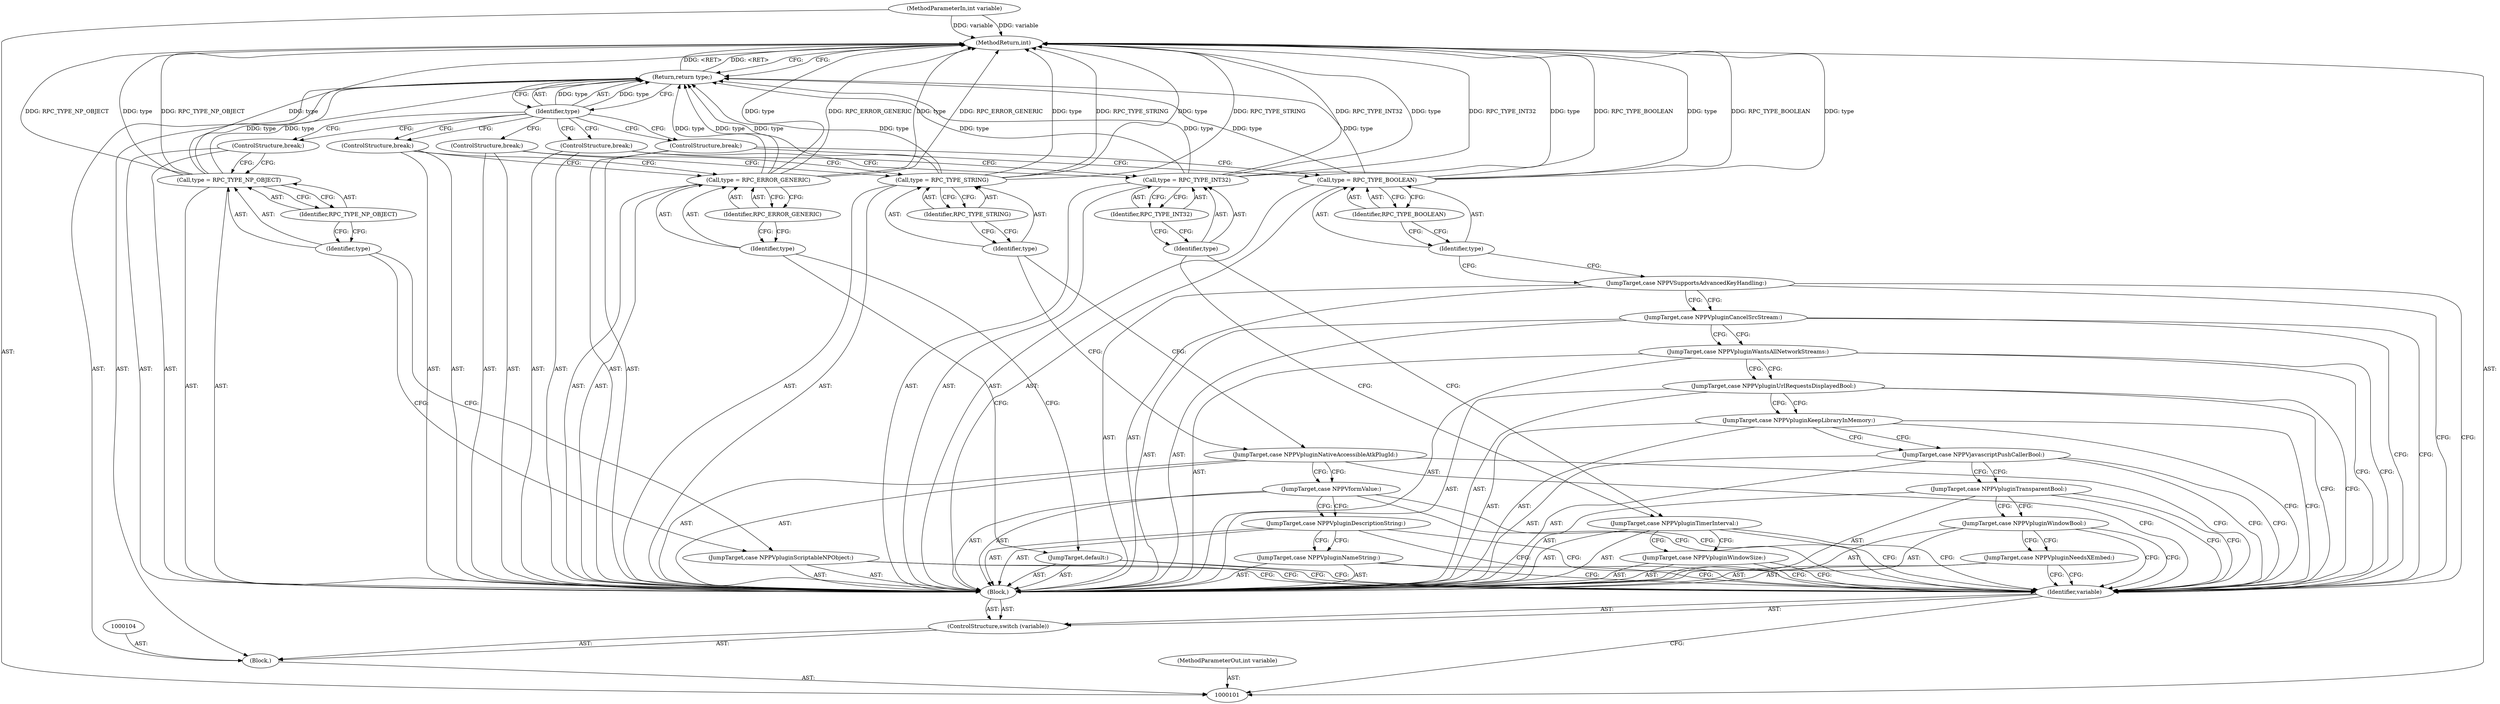 digraph "0_nspluginwrapper_7e4ab8e1189846041f955e6c83f72bc1624e7a98_0" {
"1000147" [label="(MethodReturn,int)"];
"1000102" [label="(MethodParameterIn,int variable)"];
"1000157" [label="(MethodParameterOut,int variable)"];
"1000115" [label="(ControlStructure,break;)"];
"1000116" [label="(JumpTarget,case NPPVpluginWindowSize:)"];
"1000117" [label="(JumpTarget,case NPPVpluginTimerInterval:)"];
"1000118" [label="(Call,type = RPC_TYPE_INT32)"];
"1000119" [label="(Identifier,type)"];
"1000120" [label="(Identifier,RPC_TYPE_INT32)"];
"1000121" [label="(ControlStructure,break;)"];
"1000122" [label="(JumpTarget,case NPPVpluginNeedsXEmbed:)"];
"1000123" [label="(JumpTarget,case NPPVpluginWindowBool:)"];
"1000124" [label="(JumpTarget,case NPPVpluginTransparentBool:)"];
"1000125" [label="(JumpTarget,case NPPVjavascriptPushCallerBool:)"];
"1000126" [label="(JumpTarget,case NPPVpluginKeepLibraryInMemory:)"];
"1000103" [label="(Block,)"];
"1000127" [label="(JumpTarget,case NPPVpluginUrlRequestsDisplayedBool:)"];
"1000128" [label="(JumpTarget,case NPPVpluginWantsAllNetworkStreams:)"];
"1000129" [label="(JumpTarget,case NPPVpluginCancelSrcStream:)"];
"1000130" [label="(JumpTarget,case NPPVSupportsAdvancedKeyHandling:)"];
"1000131" [label="(Call,type = RPC_TYPE_BOOLEAN)"];
"1000132" [label="(Identifier,type)"];
"1000133" [label="(Identifier,RPC_TYPE_BOOLEAN)"];
"1000134" [label="(ControlStructure,break;)"];
"1000135" [label="(JumpTarget,case NPPVpluginScriptableNPObject:)"];
"1000136" [label="(Call,type = RPC_TYPE_NP_OBJECT)"];
"1000137" [label="(Identifier,type)"];
"1000138" [label="(Identifier,RPC_TYPE_NP_OBJECT)"];
"1000139" [label="(ControlStructure,break;)"];
"1000140" [label="(JumpTarget,default:)"];
"1000141" [label="(Call,type = RPC_ERROR_GENERIC)"];
"1000142" [label="(Identifier,type)"];
"1000143" [label="(Identifier,RPC_ERROR_GENERIC)"];
"1000144" [label="(ControlStructure,break;)"];
"1000145" [label="(Return,return type;)"];
"1000146" [label="(Identifier,type)"];
"1000106" [label="(Identifier,variable)"];
"1000105" [label="(ControlStructure,switch (variable))"];
"1000107" [label="(Block,)"];
"1000108" [label="(JumpTarget,case NPPVpluginNameString:)"];
"1000109" [label="(JumpTarget,case NPPVpluginDescriptionString:)"];
"1000110" [label="(JumpTarget,case NPPVformValue:)"];
"1000111" [label="(JumpTarget,case NPPVpluginNativeAccessibleAtkPlugId:)"];
"1000112" [label="(Call,type = RPC_TYPE_STRING)"];
"1000113" [label="(Identifier,type)"];
"1000114" [label="(Identifier,RPC_TYPE_STRING)"];
"1000147" -> "1000101"  [label="AST: "];
"1000147" -> "1000145"  [label="CFG: "];
"1000145" -> "1000147"  [label="DDG: <RET>"];
"1000141" -> "1000147"  [label="DDG: type"];
"1000141" -> "1000147"  [label="DDG: RPC_ERROR_GENERIC"];
"1000112" -> "1000147"  [label="DDG: RPC_TYPE_STRING"];
"1000112" -> "1000147"  [label="DDG: type"];
"1000136" -> "1000147"  [label="DDG: RPC_TYPE_NP_OBJECT"];
"1000136" -> "1000147"  [label="DDG: type"];
"1000118" -> "1000147"  [label="DDG: type"];
"1000118" -> "1000147"  [label="DDG: RPC_TYPE_INT32"];
"1000131" -> "1000147"  [label="DDG: type"];
"1000131" -> "1000147"  [label="DDG: RPC_TYPE_BOOLEAN"];
"1000102" -> "1000147"  [label="DDG: variable"];
"1000102" -> "1000101"  [label="AST: "];
"1000102" -> "1000147"  [label="DDG: variable"];
"1000157" -> "1000101"  [label="AST: "];
"1000115" -> "1000107"  [label="AST: "];
"1000115" -> "1000112"  [label="CFG: "];
"1000146" -> "1000115"  [label="CFG: "];
"1000116" -> "1000107"  [label="AST: "];
"1000116" -> "1000106"  [label="CFG: "];
"1000117" -> "1000116"  [label="CFG: "];
"1000117" -> "1000107"  [label="AST: "];
"1000117" -> "1000106"  [label="CFG: "];
"1000117" -> "1000116"  [label="CFG: "];
"1000119" -> "1000117"  [label="CFG: "];
"1000118" -> "1000107"  [label="AST: "];
"1000118" -> "1000120"  [label="CFG: "];
"1000119" -> "1000118"  [label="AST: "];
"1000120" -> "1000118"  [label="AST: "];
"1000121" -> "1000118"  [label="CFG: "];
"1000118" -> "1000147"  [label="DDG: type"];
"1000118" -> "1000147"  [label="DDG: RPC_TYPE_INT32"];
"1000118" -> "1000145"  [label="DDG: type"];
"1000119" -> "1000118"  [label="AST: "];
"1000119" -> "1000117"  [label="CFG: "];
"1000120" -> "1000119"  [label="CFG: "];
"1000120" -> "1000118"  [label="AST: "];
"1000120" -> "1000119"  [label="CFG: "];
"1000118" -> "1000120"  [label="CFG: "];
"1000121" -> "1000107"  [label="AST: "];
"1000121" -> "1000118"  [label="CFG: "];
"1000146" -> "1000121"  [label="CFG: "];
"1000122" -> "1000107"  [label="AST: "];
"1000122" -> "1000106"  [label="CFG: "];
"1000123" -> "1000122"  [label="CFG: "];
"1000123" -> "1000107"  [label="AST: "];
"1000123" -> "1000106"  [label="CFG: "];
"1000123" -> "1000122"  [label="CFG: "];
"1000124" -> "1000123"  [label="CFG: "];
"1000124" -> "1000107"  [label="AST: "];
"1000124" -> "1000106"  [label="CFG: "];
"1000124" -> "1000123"  [label="CFG: "];
"1000125" -> "1000124"  [label="CFG: "];
"1000125" -> "1000107"  [label="AST: "];
"1000125" -> "1000106"  [label="CFG: "];
"1000125" -> "1000124"  [label="CFG: "];
"1000126" -> "1000125"  [label="CFG: "];
"1000126" -> "1000107"  [label="AST: "];
"1000126" -> "1000106"  [label="CFG: "];
"1000126" -> "1000125"  [label="CFG: "];
"1000127" -> "1000126"  [label="CFG: "];
"1000103" -> "1000101"  [label="AST: "];
"1000104" -> "1000103"  [label="AST: "];
"1000105" -> "1000103"  [label="AST: "];
"1000145" -> "1000103"  [label="AST: "];
"1000127" -> "1000107"  [label="AST: "];
"1000127" -> "1000106"  [label="CFG: "];
"1000127" -> "1000126"  [label="CFG: "];
"1000128" -> "1000127"  [label="CFG: "];
"1000128" -> "1000107"  [label="AST: "];
"1000128" -> "1000106"  [label="CFG: "];
"1000128" -> "1000127"  [label="CFG: "];
"1000129" -> "1000128"  [label="CFG: "];
"1000129" -> "1000107"  [label="AST: "];
"1000129" -> "1000106"  [label="CFG: "];
"1000129" -> "1000128"  [label="CFG: "];
"1000130" -> "1000129"  [label="CFG: "];
"1000130" -> "1000107"  [label="AST: "];
"1000130" -> "1000106"  [label="CFG: "];
"1000130" -> "1000129"  [label="CFG: "];
"1000132" -> "1000130"  [label="CFG: "];
"1000131" -> "1000107"  [label="AST: "];
"1000131" -> "1000133"  [label="CFG: "];
"1000132" -> "1000131"  [label="AST: "];
"1000133" -> "1000131"  [label="AST: "];
"1000134" -> "1000131"  [label="CFG: "];
"1000131" -> "1000147"  [label="DDG: type"];
"1000131" -> "1000147"  [label="DDG: RPC_TYPE_BOOLEAN"];
"1000131" -> "1000145"  [label="DDG: type"];
"1000132" -> "1000131"  [label="AST: "];
"1000132" -> "1000130"  [label="CFG: "];
"1000133" -> "1000132"  [label="CFG: "];
"1000133" -> "1000131"  [label="AST: "];
"1000133" -> "1000132"  [label="CFG: "];
"1000131" -> "1000133"  [label="CFG: "];
"1000134" -> "1000107"  [label="AST: "];
"1000134" -> "1000131"  [label="CFG: "];
"1000146" -> "1000134"  [label="CFG: "];
"1000135" -> "1000107"  [label="AST: "];
"1000135" -> "1000106"  [label="CFG: "];
"1000137" -> "1000135"  [label="CFG: "];
"1000136" -> "1000107"  [label="AST: "];
"1000136" -> "1000138"  [label="CFG: "];
"1000137" -> "1000136"  [label="AST: "];
"1000138" -> "1000136"  [label="AST: "];
"1000139" -> "1000136"  [label="CFG: "];
"1000136" -> "1000147"  [label="DDG: RPC_TYPE_NP_OBJECT"];
"1000136" -> "1000147"  [label="DDG: type"];
"1000136" -> "1000145"  [label="DDG: type"];
"1000137" -> "1000136"  [label="AST: "];
"1000137" -> "1000135"  [label="CFG: "];
"1000138" -> "1000137"  [label="CFG: "];
"1000138" -> "1000136"  [label="AST: "];
"1000138" -> "1000137"  [label="CFG: "];
"1000136" -> "1000138"  [label="CFG: "];
"1000139" -> "1000107"  [label="AST: "];
"1000139" -> "1000136"  [label="CFG: "];
"1000146" -> "1000139"  [label="CFG: "];
"1000140" -> "1000107"  [label="AST: "];
"1000140" -> "1000106"  [label="CFG: "];
"1000142" -> "1000140"  [label="CFG: "];
"1000141" -> "1000107"  [label="AST: "];
"1000141" -> "1000143"  [label="CFG: "];
"1000142" -> "1000141"  [label="AST: "];
"1000143" -> "1000141"  [label="AST: "];
"1000144" -> "1000141"  [label="CFG: "];
"1000141" -> "1000147"  [label="DDG: type"];
"1000141" -> "1000147"  [label="DDG: RPC_ERROR_GENERIC"];
"1000141" -> "1000145"  [label="DDG: type"];
"1000142" -> "1000141"  [label="AST: "];
"1000142" -> "1000140"  [label="CFG: "];
"1000143" -> "1000142"  [label="CFG: "];
"1000143" -> "1000141"  [label="AST: "];
"1000143" -> "1000142"  [label="CFG: "];
"1000141" -> "1000143"  [label="CFG: "];
"1000144" -> "1000107"  [label="AST: "];
"1000144" -> "1000141"  [label="CFG: "];
"1000146" -> "1000144"  [label="CFG: "];
"1000145" -> "1000103"  [label="AST: "];
"1000145" -> "1000146"  [label="CFG: "];
"1000146" -> "1000145"  [label="AST: "];
"1000147" -> "1000145"  [label="CFG: "];
"1000145" -> "1000147"  [label="DDG: <RET>"];
"1000146" -> "1000145"  [label="DDG: type"];
"1000141" -> "1000145"  [label="DDG: type"];
"1000131" -> "1000145"  [label="DDG: type"];
"1000112" -> "1000145"  [label="DDG: type"];
"1000118" -> "1000145"  [label="DDG: type"];
"1000136" -> "1000145"  [label="DDG: type"];
"1000146" -> "1000145"  [label="AST: "];
"1000145" -> "1000146"  [label="CFG: "];
"1000146" -> "1000121"  [label="CFG: "];
"1000146" -> "1000134"  [label="CFG: "];
"1000146" -> "1000139"  [label="CFG: "];
"1000146" -> "1000144"  [label="CFG: "];
"1000146" -> "1000145"  [label="DDG: type"];
"1000106" -> "1000105"  [label="AST: "];
"1000106" -> "1000101"  [label="CFG: "];
"1000108" -> "1000106"  [label="CFG: "];
"1000109" -> "1000106"  [label="CFG: "];
"1000110" -> "1000106"  [label="CFG: "];
"1000111" -> "1000106"  [label="CFG: "];
"1000116" -> "1000106"  [label="CFG: "];
"1000117" -> "1000106"  [label="CFG: "];
"1000122" -> "1000106"  [label="CFG: "];
"1000123" -> "1000106"  [label="CFG: "];
"1000124" -> "1000106"  [label="CFG: "];
"1000125" -> "1000106"  [label="CFG: "];
"1000126" -> "1000106"  [label="CFG: "];
"1000127" -> "1000106"  [label="CFG: "];
"1000128" -> "1000106"  [label="CFG: "];
"1000129" -> "1000106"  [label="CFG: "];
"1000130" -> "1000106"  [label="CFG: "];
"1000135" -> "1000106"  [label="CFG: "];
"1000140" -> "1000106"  [label="CFG: "];
"1000105" -> "1000103"  [label="AST: "];
"1000106" -> "1000105"  [label="AST: "];
"1000107" -> "1000105"  [label="AST: "];
"1000107" -> "1000105"  [label="AST: "];
"1000108" -> "1000107"  [label="AST: "];
"1000109" -> "1000107"  [label="AST: "];
"1000110" -> "1000107"  [label="AST: "];
"1000111" -> "1000107"  [label="AST: "];
"1000112" -> "1000107"  [label="AST: "];
"1000115" -> "1000107"  [label="AST: "];
"1000116" -> "1000107"  [label="AST: "];
"1000117" -> "1000107"  [label="AST: "];
"1000118" -> "1000107"  [label="AST: "];
"1000121" -> "1000107"  [label="AST: "];
"1000122" -> "1000107"  [label="AST: "];
"1000123" -> "1000107"  [label="AST: "];
"1000124" -> "1000107"  [label="AST: "];
"1000125" -> "1000107"  [label="AST: "];
"1000126" -> "1000107"  [label="AST: "];
"1000127" -> "1000107"  [label="AST: "];
"1000128" -> "1000107"  [label="AST: "];
"1000129" -> "1000107"  [label="AST: "];
"1000130" -> "1000107"  [label="AST: "];
"1000131" -> "1000107"  [label="AST: "];
"1000134" -> "1000107"  [label="AST: "];
"1000135" -> "1000107"  [label="AST: "];
"1000136" -> "1000107"  [label="AST: "];
"1000139" -> "1000107"  [label="AST: "];
"1000140" -> "1000107"  [label="AST: "];
"1000141" -> "1000107"  [label="AST: "];
"1000144" -> "1000107"  [label="AST: "];
"1000108" -> "1000107"  [label="AST: "];
"1000108" -> "1000106"  [label="CFG: "];
"1000109" -> "1000108"  [label="CFG: "];
"1000109" -> "1000107"  [label="AST: "];
"1000109" -> "1000106"  [label="CFG: "];
"1000109" -> "1000108"  [label="CFG: "];
"1000110" -> "1000109"  [label="CFG: "];
"1000110" -> "1000107"  [label="AST: "];
"1000110" -> "1000106"  [label="CFG: "];
"1000110" -> "1000109"  [label="CFG: "];
"1000111" -> "1000110"  [label="CFG: "];
"1000111" -> "1000107"  [label="AST: "];
"1000111" -> "1000106"  [label="CFG: "];
"1000111" -> "1000110"  [label="CFG: "];
"1000113" -> "1000111"  [label="CFG: "];
"1000112" -> "1000107"  [label="AST: "];
"1000112" -> "1000114"  [label="CFG: "];
"1000113" -> "1000112"  [label="AST: "];
"1000114" -> "1000112"  [label="AST: "];
"1000115" -> "1000112"  [label="CFG: "];
"1000112" -> "1000147"  [label="DDG: RPC_TYPE_STRING"];
"1000112" -> "1000147"  [label="DDG: type"];
"1000112" -> "1000145"  [label="DDG: type"];
"1000113" -> "1000112"  [label="AST: "];
"1000113" -> "1000111"  [label="CFG: "];
"1000114" -> "1000113"  [label="CFG: "];
"1000114" -> "1000112"  [label="AST: "];
"1000114" -> "1000113"  [label="CFG: "];
"1000112" -> "1000114"  [label="CFG: "];
}
